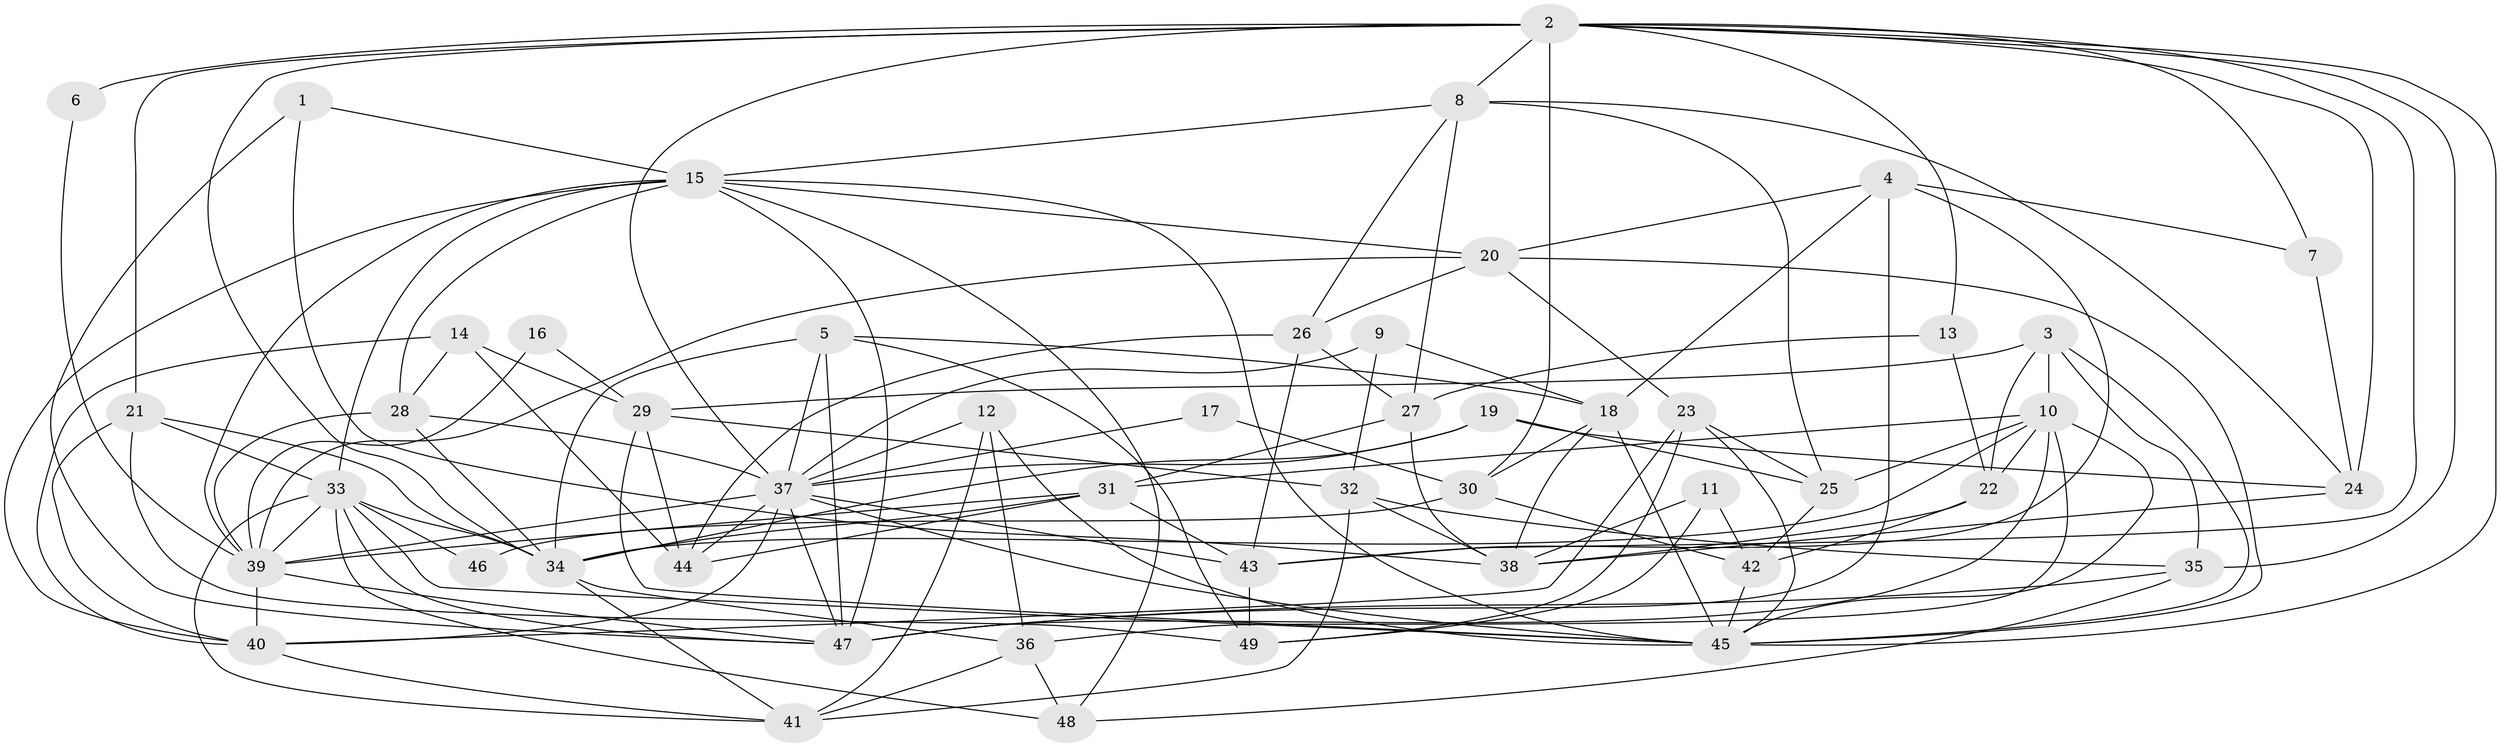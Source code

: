 // original degree distribution, {4: 0.1958762886597938, 6: 0.10309278350515463, 5: 0.14432989690721648, 3: 0.36082474226804123, 2: 0.12371134020618557, 7: 0.05154639175257732, 9: 0.020618556701030927}
// Generated by graph-tools (version 1.1) at 2025/50/03/09/25 03:50:06]
// undirected, 49 vertices, 139 edges
graph export_dot {
graph [start="1"]
  node [color=gray90,style=filled];
  1;
  2;
  3;
  4;
  5;
  6;
  7;
  8;
  9;
  10;
  11;
  12;
  13;
  14;
  15;
  16;
  17;
  18;
  19;
  20;
  21;
  22;
  23;
  24;
  25;
  26;
  27;
  28;
  29;
  30;
  31;
  32;
  33;
  34;
  35;
  36;
  37;
  38;
  39;
  40;
  41;
  42;
  43;
  44;
  45;
  46;
  47;
  48;
  49;
  1 -- 15 [weight=1.0];
  1 -- 38 [weight=1.0];
  1 -- 47 [weight=1.0];
  2 -- 6 [weight=2.0];
  2 -- 7 [weight=1.0];
  2 -- 8 [weight=1.0];
  2 -- 13 [weight=1.0];
  2 -- 21 [weight=1.0];
  2 -- 24 [weight=1.0];
  2 -- 30 [weight=2.0];
  2 -- 34 [weight=1.0];
  2 -- 35 [weight=1.0];
  2 -- 37 [weight=1.0];
  2 -- 43 [weight=1.0];
  2 -- 45 [weight=1.0];
  3 -- 10 [weight=1.0];
  3 -- 22 [weight=1.0];
  3 -- 29 [weight=1.0];
  3 -- 35 [weight=1.0];
  3 -- 45 [weight=1.0];
  4 -- 7 [weight=1.0];
  4 -- 18 [weight=1.0];
  4 -- 20 [weight=1.0];
  4 -- 43 [weight=1.0];
  4 -- 47 [weight=1.0];
  5 -- 18 [weight=1.0];
  5 -- 34 [weight=1.0];
  5 -- 37 [weight=1.0];
  5 -- 47 [weight=1.0];
  5 -- 49 [weight=1.0];
  6 -- 39 [weight=1.0];
  7 -- 24 [weight=1.0];
  8 -- 15 [weight=1.0];
  8 -- 24 [weight=1.0];
  8 -- 25 [weight=1.0];
  8 -- 26 [weight=1.0];
  8 -- 27 [weight=1.0];
  9 -- 18 [weight=1.0];
  9 -- 32 [weight=1.0];
  9 -- 37 [weight=1.0];
  10 -- 22 [weight=1.0];
  10 -- 25 [weight=1.0];
  10 -- 31 [weight=1.0];
  10 -- 34 [weight=1.0];
  10 -- 36 [weight=1.0];
  10 -- 45 [weight=1.0];
  10 -- 47 [weight=1.0];
  11 -- 38 [weight=1.0];
  11 -- 42 [weight=1.0];
  11 -- 49 [weight=1.0];
  12 -- 36 [weight=1.0];
  12 -- 37 [weight=1.0];
  12 -- 41 [weight=1.0];
  12 -- 45 [weight=1.0];
  13 -- 22 [weight=1.0];
  13 -- 27 [weight=1.0];
  14 -- 28 [weight=1.0];
  14 -- 29 [weight=1.0];
  14 -- 40 [weight=1.0];
  14 -- 44 [weight=1.0];
  15 -- 20 [weight=1.0];
  15 -- 28 [weight=1.0];
  15 -- 33 [weight=1.0];
  15 -- 39 [weight=1.0];
  15 -- 40 [weight=1.0];
  15 -- 45 [weight=1.0];
  15 -- 47 [weight=1.0];
  15 -- 48 [weight=1.0];
  16 -- 29 [weight=1.0];
  16 -- 39 [weight=2.0];
  17 -- 30 [weight=1.0];
  17 -- 37 [weight=1.0];
  18 -- 30 [weight=1.0];
  18 -- 38 [weight=1.0];
  18 -- 45 [weight=1.0];
  19 -- 24 [weight=1.0];
  19 -- 25 [weight=1.0];
  19 -- 34 [weight=1.0];
  19 -- 37 [weight=1.0];
  20 -- 23 [weight=1.0];
  20 -- 26 [weight=1.0];
  20 -- 39 [weight=1.0];
  20 -- 45 [weight=1.0];
  21 -- 33 [weight=1.0];
  21 -- 34 [weight=1.0];
  21 -- 40 [weight=1.0];
  21 -- 49 [weight=1.0];
  22 -- 38 [weight=1.0];
  22 -- 42 [weight=1.0];
  23 -- 25 [weight=1.0];
  23 -- 40 [weight=1.0];
  23 -- 45 [weight=1.0];
  23 -- 49 [weight=1.0];
  24 -- 38 [weight=1.0];
  25 -- 42 [weight=1.0];
  26 -- 27 [weight=1.0];
  26 -- 43 [weight=1.0];
  26 -- 44 [weight=1.0];
  27 -- 31 [weight=1.0];
  27 -- 38 [weight=1.0];
  28 -- 34 [weight=1.0];
  28 -- 37 [weight=1.0];
  28 -- 39 [weight=1.0];
  29 -- 32 [weight=1.0];
  29 -- 44 [weight=1.0];
  29 -- 45 [weight=1.0];
  30 -- 42 [weight=1.0];
  30 -- 46 [weight=1.0];
  31 -- 34 [weight=1.0];
  31 -- 39 [weight=1.0];
  31 -- 43 [weight=1.0];
  31 -- 44 [weight=1.0];
  32 -- 35 [weight=1.0];
  32 -- 38 [weight=1.0];
  32 -- 41 [weight=1.0];
  33 -- 34 [weight=2.0];
  33 -- 39 [weight=1.0];
  33 -- 41 [weight=1.0];
  33 -- 45 [weight=1.0];
  33 -- 46 [weight=1.0];
  33 -- 47 [weight=1.0];
  33 -- 48 [weight=1.0];
  34 -- 36 [weight=1.0];
  34 -- 41 [weight=1.0];
  35 -- 47 [weight=1.0];
  35 -- 48 [weight=1.0];
  36 -- 41 [weight=1.0];
  36 -- 48 [weight=1.0];
  37 -- 39 [weight=1.0];
  37 -- 40 [weight=1.0];
  37 -- 43 [weight=1.0];
  37 -- 44 [weight=1.0];
  37 -- 45 [weight=1.0];
  37 -- 47 [weight=1.0];
  39 -- 40 [weight=1.0];
  39 -- 47 [weight=1.0];
  40 -- 41 [weight=1.0];
  42 -- 45 [weight=1.0];
  43 -- 49 [weight=1.0];
}
